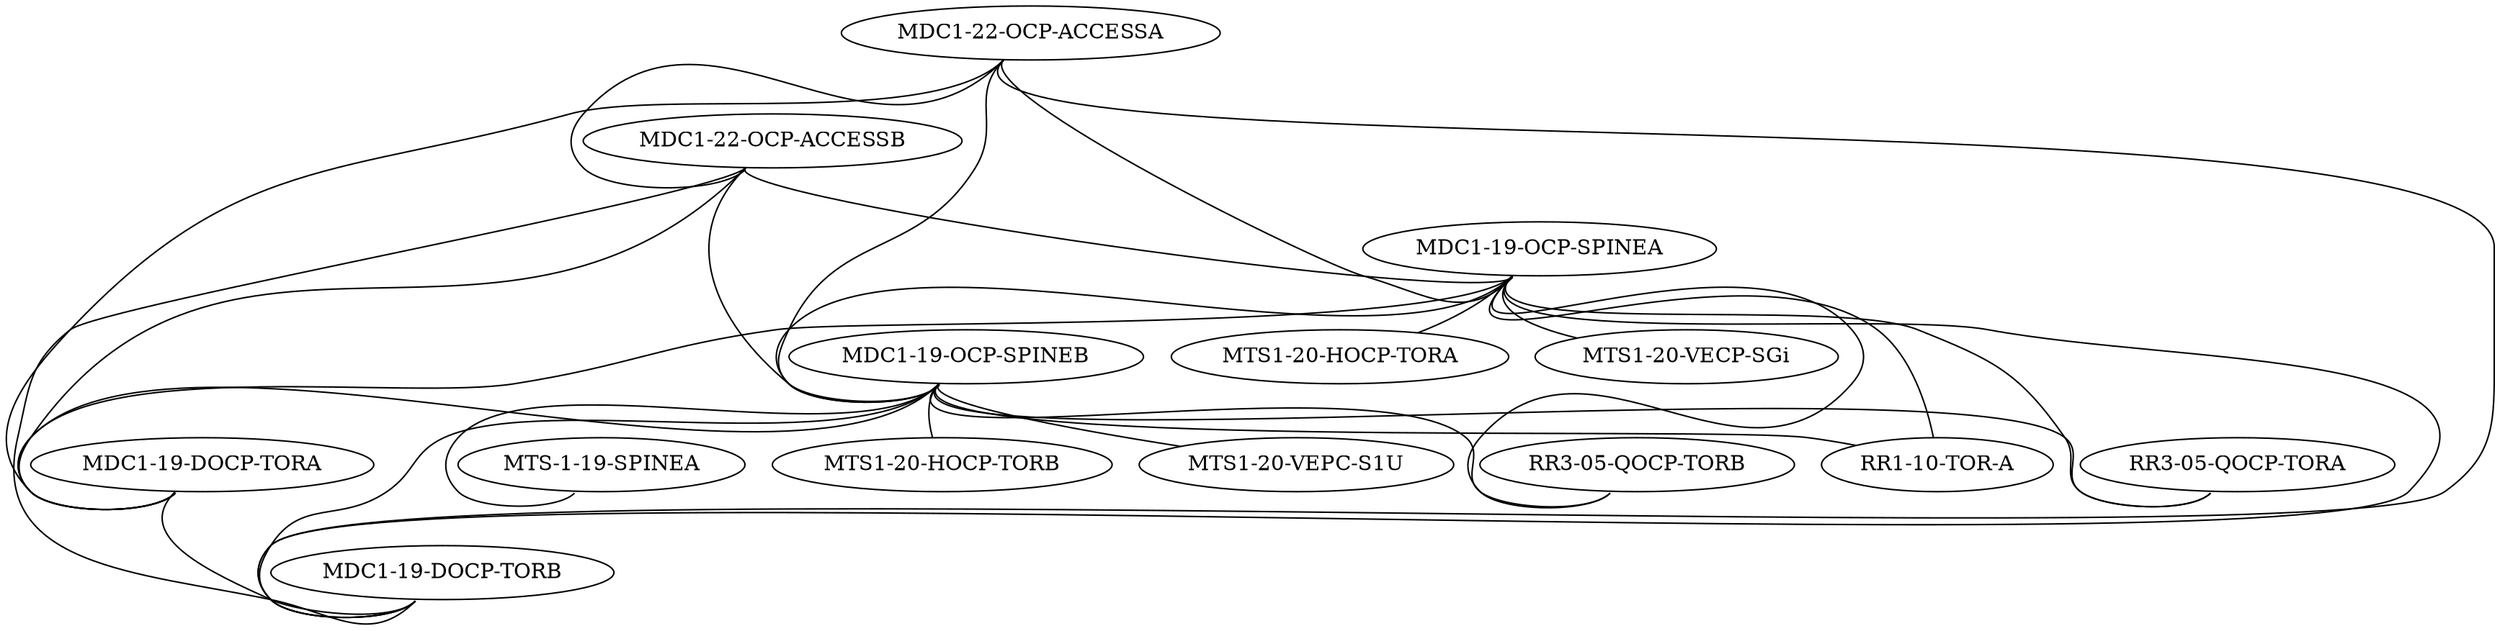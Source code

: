 # generic example - cumulus@leaf1$ cat /etc/ptm.d/topology.dot
graph G {
  graph [hostidtype="hostname", version="1:0"];
    "MDC1-22-OCP-ACCESSA":"swp1" -- "MDC1-22-OCP-ACCESSB":"swp1";
    "MDC1-22-OCP-ACCESSA":"swp49" -- "MDC1-19-OCP-SPINEA":"swp31";
    "MDC1-22-OCP-ACCESSA":"swp50" -- "MDC1-19-OCP-SPINEB":"swp31";
    "MDC1-22-OCP-ACCESSA":"swp45" -- "MDC1-19-DOCP-TORA":"swp45";
    "MDC1-22-OCP-ACCESSA":"swp46" -- "MDC1-19-DOCP-TORB":"swp45";
    "MDC1-22-OCP-ACCESSB":"swp45" -- "MDC1-19-DOCP-TORA":"swp46";
    "MDC1-22-OCP-ACCESSB":"swp46" -- "MDC1-19-DOCP-TORB":"swp46";
    "MDC1-22-OCP-ACCESSB":"swp49" -- "MDC1-19-OCP-SPINEA":"swp32";
    "MDC1-22-OCP-ACCESSB":"swp50" -- "MDC1-19-OCP-SPINEB":"swp32";
    "MDC1-19-OCP-SPINEA":"swp1" -- "MDC1-19-OCP-SPINEB":"swp1";
    "MDC1-19-OCP-SPINEA":"swp23" -- "MTS1-20-HOCP-TORA":"eth54";
    "MDC1-19-OCP-SPINEA":"swp25" -- "MTS1-20-VECP-SGi":"et1/2/5";
    "MDC1-19-OCP-SPINEA":"swp26" -- "RR1-10-TOR-A":"et51/1";
    "MDC1-19-OCP-SPINEA":"swp27" -- "RR3-05-QOCP-TORA":"swp49";
    "MDC1-19-OCP-SPINEA":"swp28" -- "RR3-05-QOCP-TORB":"swp49";
    "MDC1-19-OCP-SPINEA":"swp29" -- "MDC1-19-DOCP-TORA":"swp49";
    "MDC1-19-OCP-SPINEA":"swp30" -- "MDC1-19-DOCP-TORB":"swp49";
    "MDC1-19-OCP-SPINEB":"swp1" -- "MTS-1-19-SPINEA":"swp1";
    "MDC1-19-OCP-SPINEB":"swp23" -- "MTS1-20-HOCP-TORB":"54";
    "MDC1-19-OCP-SPINEB":"swp25" -- "MTS1-20-VEPC-S1U":"Et1/2/5";
    "MDC1-19-OCP-SPINEB":"swp26" -- "RR1-10-TOR-A":"et51/1";
    "MDC1-19-OCP-SPINEB":"swp27" -- "RR3-05-QOCP-TORA":"swp50";
    "MDC1-19-OCP-SPINEB":"swp28" -- "RR3-05-QOCP-TORB":"swp50";
    "MDC1-19-OCP-SPINEB":"swp29" -- "MDC1-19-DOCP-TORA":"swp50";
    "MDC1-19-OCP-SPINEB":"swp30" -- "MDC1-19-DOCP-TORB":"swp50";
    "MDC1-19-DOCP-TORA":"swp47" -- "MDC1-19-DOCP-TORB":"swp47";
}